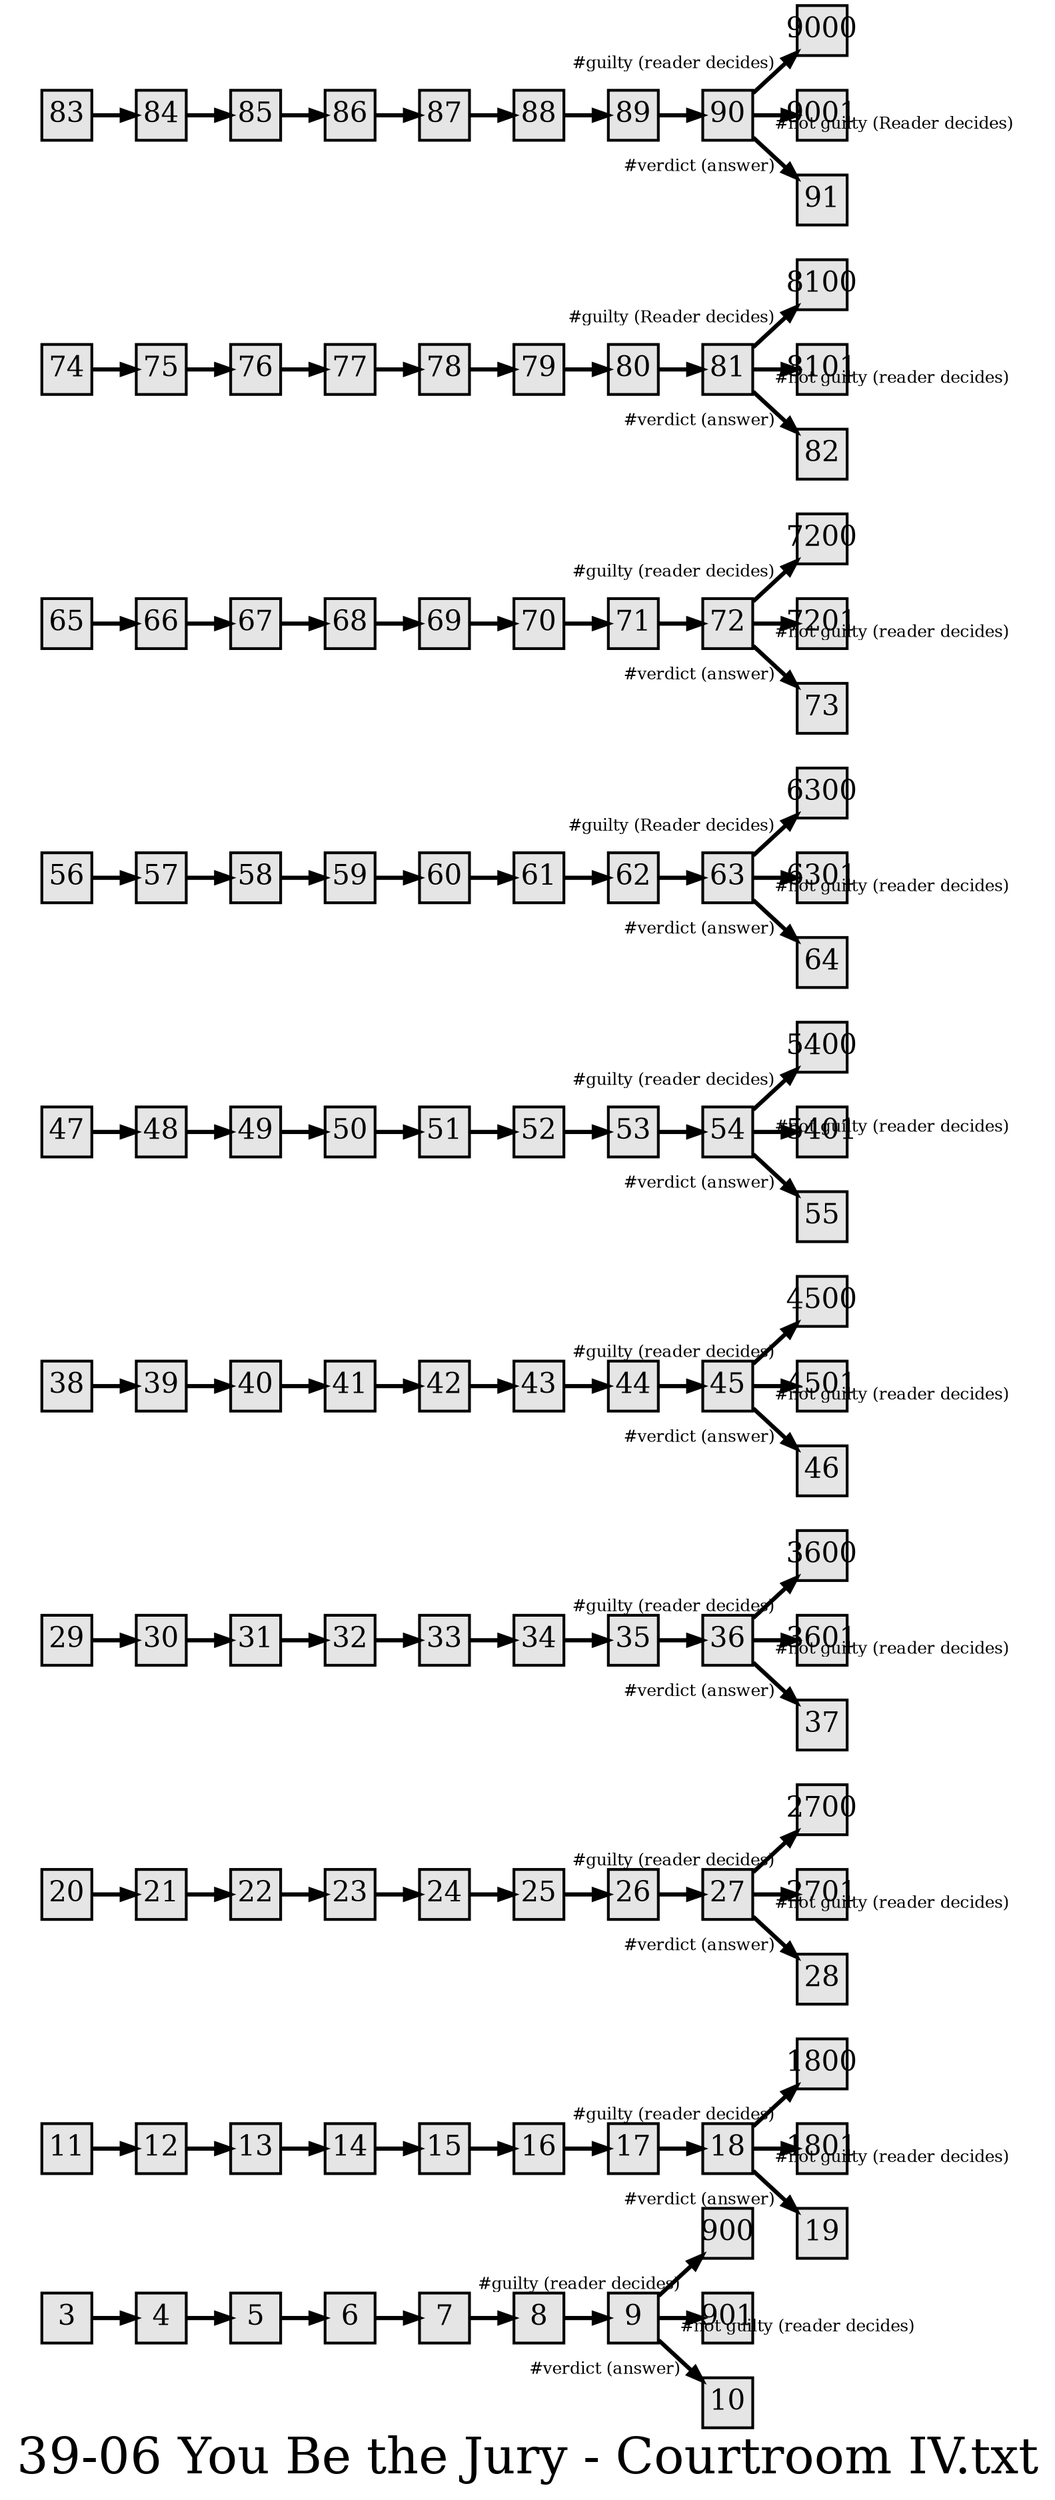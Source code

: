 digraph g{
  graph [ label="39-06 You Be the Jury - Courtroom IV.txt" rankdir=LR, ordering=out, fontsize=36, nodesep="0.35", ranksep="0.45"];
  node  [shape=rect, penwidth=2, fontsize=20, style=filled, fillcolor=grey90, margin="0,0", labelfloat=true, regular=true, fixedsize=true];
  edge  [labelfloat=true, penwidth=3, fontsize=12];
  3 -> 4;
  4 -> 5;
  5 -> 6;
  6 -> 7;
  7 -> 8;
  8 -> 9;
  9 -> 900	[ xlabel="#guilty (reader decides)" ];
  9 -> 901	[ xlabel="#not guilty (reader decides)" ];
  9 -> 10	[ xlabel="#verdict (answer)" ];
  11 -> 12;
  12 -> 13;
  13 -> 14;
  14 -> 15;
  15 -> 16;
  16 -> 17;
  17 -> 18;
  18 -> 1800	[ xlabel="#guilty (reader decides)" ];
  18 -> 1801	[ xlabel="#not guilty (reader decides)" ];
  18 -> 19	[ xlabel="#verdict (answer)" ];
  20 -> 21;
  21 -> 22;
  22 -> 23;
  23 -> 24;
  24 -> 25;
  25 -> 26;
  26 -> 27;
  27 -> 2700	[ xlabel="#guilty (reader decides)" ];
  27 -> 2701	[ xlabel="#not guilty (reader decides)" ];
  27 -> 28	[ xlabel="#verdict (answer)" ];
  29 -> 30;
  30 -> 31;
  31 -> 32;
  32 -> 33;
  33 -> 34;
  34 -> 35;
  35 -> 36;
  36 -> 3600	[ xlabel="#guilty (reader decides)" ];
  36 -> 3601	[ xlabel="#not guilty (reader decides)" ];
  36 -> 37	[ xlabel="#verdict (answer)" ];
  38 -> 39;
  39 -> 40;
  40 -> 41;
  41 -> 42;
  42 -> 43;
  43 -> 44;
  44 -> 45;
  45 -> 4500	[ xlabel="#guilty (reader decides)" ];
  45 -> 4501	[ xlabel="#not guilty (reader decides)" ];
  45 -> 46	[ xlabel="#verdict (answer)" ];
  47 -> 48;
  48 -> 49;
  49 -> 50;
  50 -> 51;
  51 -> 52;
  52 -> 53;
  53 -> 54;
  54 -> 5400	[ xlabel="#guilty (reader decides)" ];
  54 -> 5401	[ xlabel="#not guilty (reader decides)" ];
  54 -> 55	[ xlabel="#verdict (answer)" ];
  56 -> 57;
  57 -> 58;
  58 -> 59;
  59 -> 60;
  60 -> 61;
  61 -> 62;
  62 -> 63;
  63 -> 6300	[ xlabel="#guilty (Reader decides)" ];
  63 -> 6301	[ xlabel="#not guilty (reader decides)" ];
  63 -> 64	[ xlabel="#verdict (answer)" ];
  65 -> 66;
  66 -> 67;
  67 -> 68;
  68 -> 69;
  69 -> 70;
  70 -> 71;
  71 -> 72;
  72 -> 7200	[ xlabel="#guilty (reader decides)" ];
  72 -> 7201	[ xlabel="#not guilty (reader decides)" ];
  72 -> 73	[ xlabel="#verdict (answer)" ];
  74 -> 75;
  75 -> 76;
  76 -> 77;
  77 -> 78;
  78 -> 79;
  79 -> 80;
  80 -> 81;
  81 -> 8100	[ xlabel="#guilty (Reader decides)" ];
  81 -> 8101	[ xlabel="#not guilty (reader decides)" ];
  81 -> 82	[ xlabel="#verdict (answer)" ];
  83 -> 84;
  84 -> 85;
  85 -> 86;
  86 -> 87;
  87 -> 88;
  88 -> 89;
  89 -> 90;
  90 -> 9000	[ xlabel="#guilty (reader decides)" ];
  90 -> 9001	[ xlabel="#not guilty (Reader decides)" ];
  90 -> 91	[ xlabel="#verdict (answer)" ];
}

